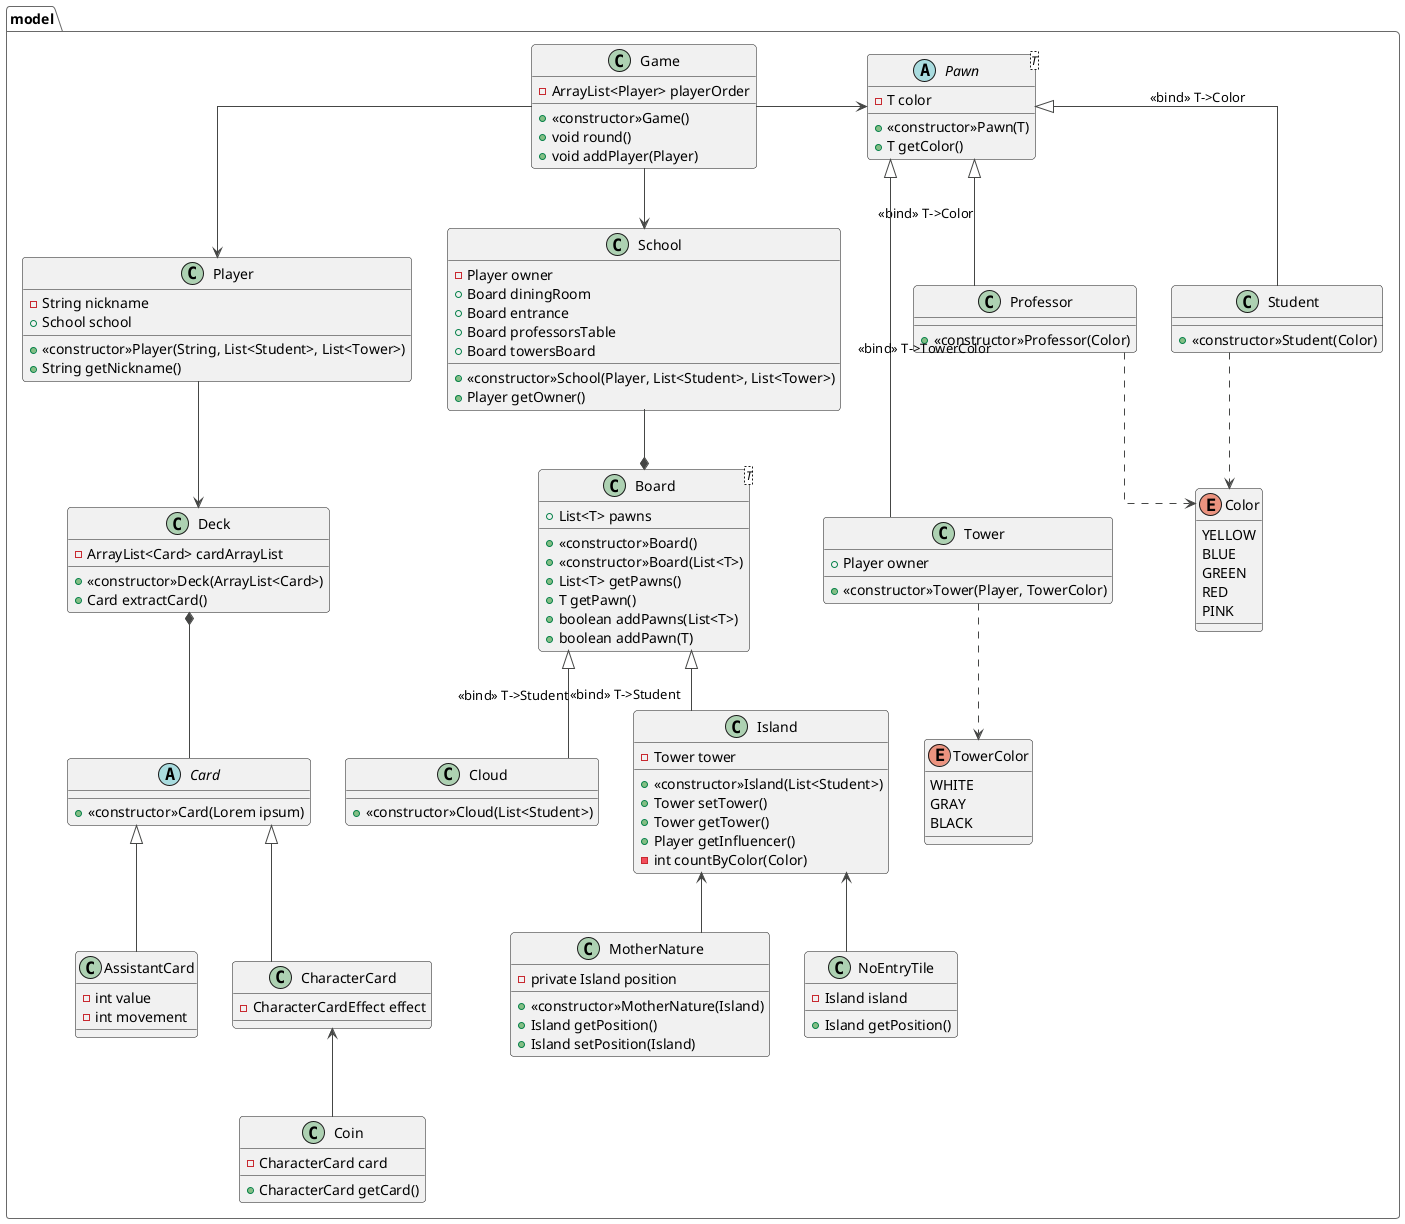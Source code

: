 @startuml initial_uml
!theme vibrant
skinparam Linetype polyline
skinparam Linetype ortho

package model <<Folder>> {
    enum Color {
        YELLOW
        BLUE
        GREEN
        RED
        PINK
    }

    enum TowerColor {
        WHITE
        GRAY
        BLACK
    }

    class Game {
        - ArrayList<Player> playerOrder

        + <<constructor>>Game()
        + void round()
        + void addPlayer(Player)
    }

    class Board<T> {
        + List<T> pawns

        + <<constructor>>Board()
        + <<constructor>>Board(List<T>)
        + List<T> getPawns()
        + T getPawn()
        + boolean addPawns(List<T>)
        + boolean addPawn(T)
    }
    
    abstract class Pawn<T> {
        - T color

        + <<constructor>>Pawn(T)
        + T getColor()
    }

    abstract class Card{
        + <<constructor>>Card(Lorem ipsum)
    }

    class Player {
        - String nickname
        + School school

        + <<constructor>>Player(String, List<Student>, List<Tower>)
        + String getNickname()
    }

    class Island {
        - Tower tower

        + <<constructor>>Island(List<Student>)
        + Tower setTower()
        + Tower getTower()
        + Player getInfluencer()
        - int countByColor(Color)

    }
    
    class School {
        - Player owner
        + Board diningRoom
        + Board entrance
        + Board professorsTable
        + Board towersBoard

        + <<constructor>>School(Player, List<Student>, List<Tower>)
        + Player getOwner()
    }

    class Cloud {
        + <<constructor>>Cloud(List<Student>)
    }

    class Professor {
        + <<constructor>>Professor(Color)
    }

    class Student {
        + <<constructor>>Student(Color)
    }

    class Tower {
        + Player owner

        + <<constructor>>Tower(Player, TowerColor)
    }

    class MotherNature {
        - private Island position

        + <<constructor>>MotherNature(Island)
        + Island getPosition()
        + Island setPosition(Island)
    }

    class AssistantCard {
        - int value
        - int movement
    }

    class CharacterCard {
        - CharacterCardEffect effect
    }

    class Deck {
        - ArrayList<Card> cardArrayList
        + <<constructor>>Deck(ArrayList<Card>)
        + Card extractCard()
    }

    class Coin {
        - CharacterCard card
        + CharacterCard getCard()
    }

    class NoEntryTile {
        - Island island
        + Island getPosition()
    }

    NoEntryTile -UP-> Island
    CharacterCard <-- Coin

    Card <|-DOWN- AssistantCard
    Card <|-DOWN- CharacterCard

    Board <|-DOWN- "<<bind>> T->Student" Island
    Board <|-DOWN- Cloud : <<bind>> T->Student

    School --* Board

    Pawn <|-DOWN- Professor : <<bind>> T->Color
    Pawn <|-DOWN- Student : <<bind>> T->Color
    Pawn <|--- Tower : <<bind>> T->TowerColor

    MotherNature -UP-> Island

    Deck *-DOWN- Card
    Deck <-UP- Player

    Game -DOWN-> Player
    Game --> School
    Game -RIGHT-> Pawn
    
    Color <.UP. Professor
    Color <.UP. Student

    TowerColor <.UP. Tower
}

@enduml